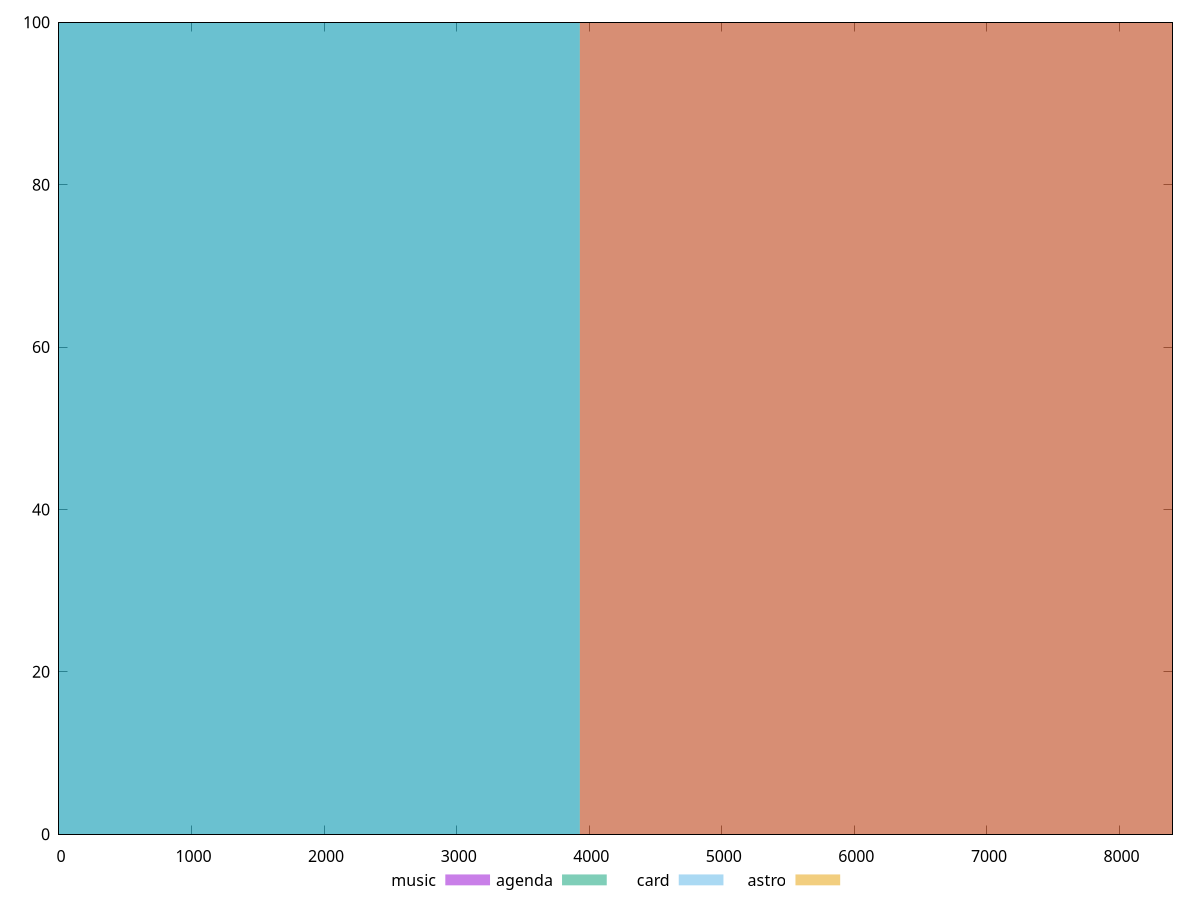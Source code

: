 reset

$music <<EOF
7858.320986243769 100
EOF

$agenda <<EOF
0 100
EOF

$card <<EOF
0 100
EOF

$astro <<EOF
7858.320986243769 100
EOF

set key outside below
set boxwidth 7858.320986243769
set xrange [0:8400]
set yrange [0:100]
set trange [0:100]
set style fill transparent solid 0.5 noborder
set terminal svg size 640, 520 enhanced background rgb 'white'
set output "reports/report_00031_2021-02-24T23-18-18.084Z/uses-text-compression/comparison/histogram/all_raw.svg"

plot $music title "music" with boxes, \
     $agenda title "agenda" with boxes, \
     $card title "card" with boxes, \
     $astro title "astro" with boxes

reset
